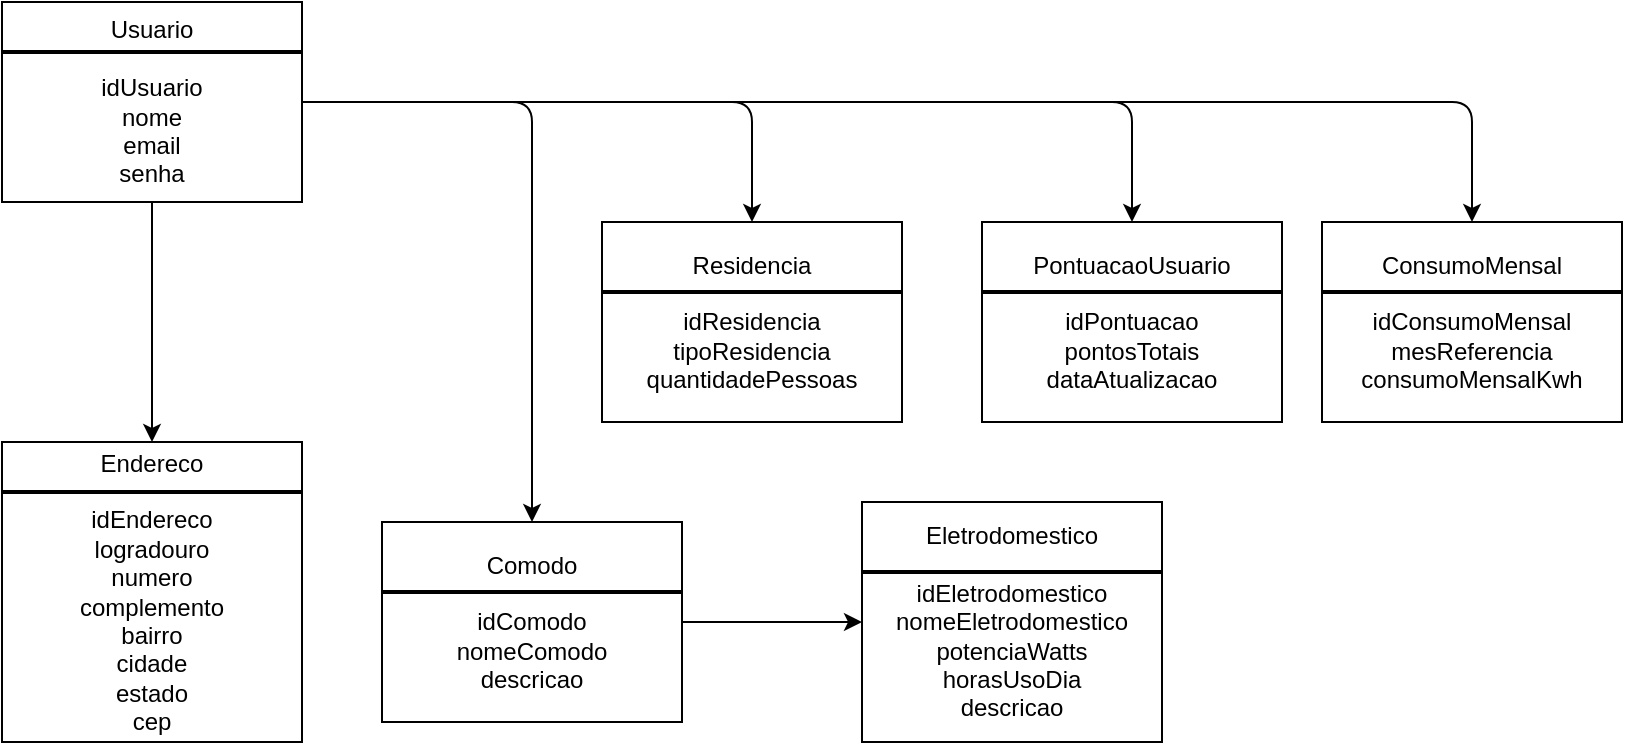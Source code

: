 <mxfile version="24.8.6">
  <diagram name="Page-1" id="0">
    <mxGraphModel dx="1434" dy="772" grid="1" gridSize="10" guides="1" tooltips="1" connect="1" arrows="1" fold="1" page="1" pageScale="1" pageWidth="850" pageHeight="1100" math="0" shadow="0">
      <root>
        <mxCell id="0" />
        <mxCell id="1" parent="0" />
        <mxCell id="UsuarioEntity" value="Usuario&lt;br&gt;&lt;br&gt;idUsuario&lt;br&gt;nome&lt;br&gt;email&lt;br&gt;senha" style="rounded=0;whiteSpace=wrap;html=1;strokeColor=black;fillColor=none;" parent="1" vertex="1">
          <mxGeometry x="50" y="60" width="150" height="100" as="geometry" />
        </mxCell>
        <mxCell id="EnderecoEntity" value="Endereco&lt;br&gt;&lt;br&gt;idEndereco&lt;br&gt;logradouro&lt;br&gt;numero&lt;br&gt;complemento&lt;br&gt;bairro&lt;br&gt;cidade&lt;br&gt;estado&lt;br&gt;cep" style="rounded=0;whiteSpace=wrap;html=1;strokeColor=black;fillColor=none;" parent="1" vertex="1">
          <mxGeometry x="50" y="280" width="150" height="150" as="geometry" />
        </mxCell>
        <mxCell id="edge1" value="" style="edgeStyle=orthogonalEdgeStyle;strokeColor=black;" parent="1" source="UsuarioEntity" target="EnderecoEntity" edge="1">
          <mxGeometry relative="1" as="geometry" />
        </mxCell>
        <mxCell id="ResidenciaEntity" value="Residencia&lt;br&gt;&lt;br&gt;idResidencia&lt;br&gt;tipoResidencia&lt;br&gt;quantidadePessoas" style="rounded=0;whiteSpace=wrap;html=1;strokeColor=black;fillColor=none;" parent="1" vertex="1">
          <mxGeometry x="350" y="170" width="150" height="100" as="geometry" />
        </mxCell>
        <mxCell id="edge2" value="" style="edgeStyle=orthogonalEdgeStyle;strokeColor=black;" parent="1" source="UsuarioEntity" target="ResidenciaEntity" edge="1">
          <mxGeometry relative="1" as="geometry" />
        </mxCell>
        <mxCell id="ComodoEntity" value="Comodo&lt;br&gt;&lt;br&gt;idComodo&lt;br&gt;nomeComodo&lt;br&gt;descricao" style="rounded=0;whiteSpace=wrap;html=1;strokeColor=black;fillColor=none;" parent="1" vertex="1">
          <mxGeometry x="240" y="320" width="150" height="100" as="geometry" />
        </mxCell>
        <mxCell id="edge3" value="" style="edgeStyle=orthogonalEdgeStyle;strokeColor=black;" parent="1" source="UsuarioEntity" target="ComodoEntity" edge="1">
          <mxGeometry relative="1" as="geometry" />
        </mxCell>
        <mxCell id="PontuacaoUsuarioEntity" value="PontuacaoUsuario&lt;br&gt;&lt;br&gt;idPontuacao&lt;br&gt;pontosTotais&lt;br&gt;dataAtualizacao" style="rounded=0;whiteSpace=wrap;html=1;strokeColor=black;fillColor=none;" parent="1" vertex="1">
          <mxGeometry x="540" y="170" width="150" height="100" as="geometry" />
        </mxCell>
        <mxCell id="edge4" value="" style="edgeStyle=orthogonalEdgeStyle;strokeColor=black;" parent="1" source="UsuarioEntity" target="PontuacaoUsuarioEntity" edge="1">
          <mxGeometry relative="1" as="geometry" />
        </mxCell>
        <mxCell id="EletrodomesticoEntity" value="Eletrodomestico&lt;br&gt;&lt;br&gt;idEletrodomestico&lt;br&gt;nomeEletrodomestico&lt;br&gt;potenciaWatts&lt;br&gt;horasUsoDia&lt;br&gt;descricao" style="rounded=0;whiteSpace=wrap;html=1;strokeColor=black;fillColor=none;" parent="1" vertex="1">
          <mxGeometry x="480" y="310" width="150" height="120" as="geometry" />
        </mxCell>
        <mxCell id="edge5" value="" style="edgeStyle=orthogonalEdgeStyle;strokeColor=black;" parent="1" source="ComodoEntity" target="EletrodomesticoEntity" edge="1">
          <mxGeometry relative="1" as="geometry" />
        </mxCell>
        <mxCell id="ConsumoMensalEntity" value="ConsumoMensal&lt;br&gt;&lt;br&gt;idConsumoMensal&lt;br&gt;mesReferencia&lt;br&gt;consumoMensalKwh" style="rounded=0;whiteSpace=wrap;html=1;strokeColor=black;fillColor=none;" parent="1" vertex="1">
          <mxGeometry x="710" y="170" width="150" height="100" as="geometry" />
        </mxCell>
        <mxCell id="edge6" value="" style="edgeStyle=orthogonalEdgeStyle;strokeColor=black;" parent="1" source="UsuarioEntity" target="ConsumoMensalEntity" edge="1">
          <mxGeometry relative="1" as="geometry" />
        </mxCell>
        <mxCell id="JmpnOGfo-wlYKIDdpC95-21" value="" style="line;strokeWidth=2;html=1;" vertex="1" parent="1">
          <mxGeometry x="50" y="80" width="150" height="10" as="geometry" />
        </mxCell>
        <mxCell id="JmpnOGfo-wlYKIDdpC95-22" value="" style="line;strokeWidth=2;html=1;" vertex="1" parent="1">
          <mxGeometry x="50" y="300" width="150" height="10" as="geometry" />
        </mxCell>
        <mxCell id="JmpnOGfo-wlYKIDdpC95-23" value="" style="line;strokeWidth=2;html=1;" vertex="1" parent="1">
          <mxGeometry x="240" y="350" width="150" height="10" as="geometry" />
        </mxCell>
        <mxCell id="JmpnOGfo-wlYKIDdpC95-24" value="" style="line;strokeWidth=2;html=1;" vertex="1" parent="1">
          <mxGeometry x="480" y="340" width="150" height="10" as="geometry" />
        </mxCell>
        <mxCell id="JmpnOGfo-wlYKIDdpC95-25" value="" style="line;strokeWidth=2;html=1;" vertex="1" parent="1">
          <mxGeometry x="350" y="200" width="150" height="10" as="geometry" />
        </mxCell>
        <mxCell id="JmpnOGfo-wlYKIDdpC95-26" value="" style="line;strokeWidth=2;html=1;" vertex="1" parent="1">
          <mxGeometry x="540" y="200" width="150" height="10" as="geometry" />
        </mxCell>
        <mxCell id="JmpnOGfo-wlYKIDdpC95-27" value="" style="line;strokeWidth=2;html=1;" vertex="1" parent="1">
          <mxGeometry x="710" y="200" width="150" height="10" as="geometry" />
        </mxCell>
      </root>
    </mxGraphModel>
  </diagram>
</mxfile>

